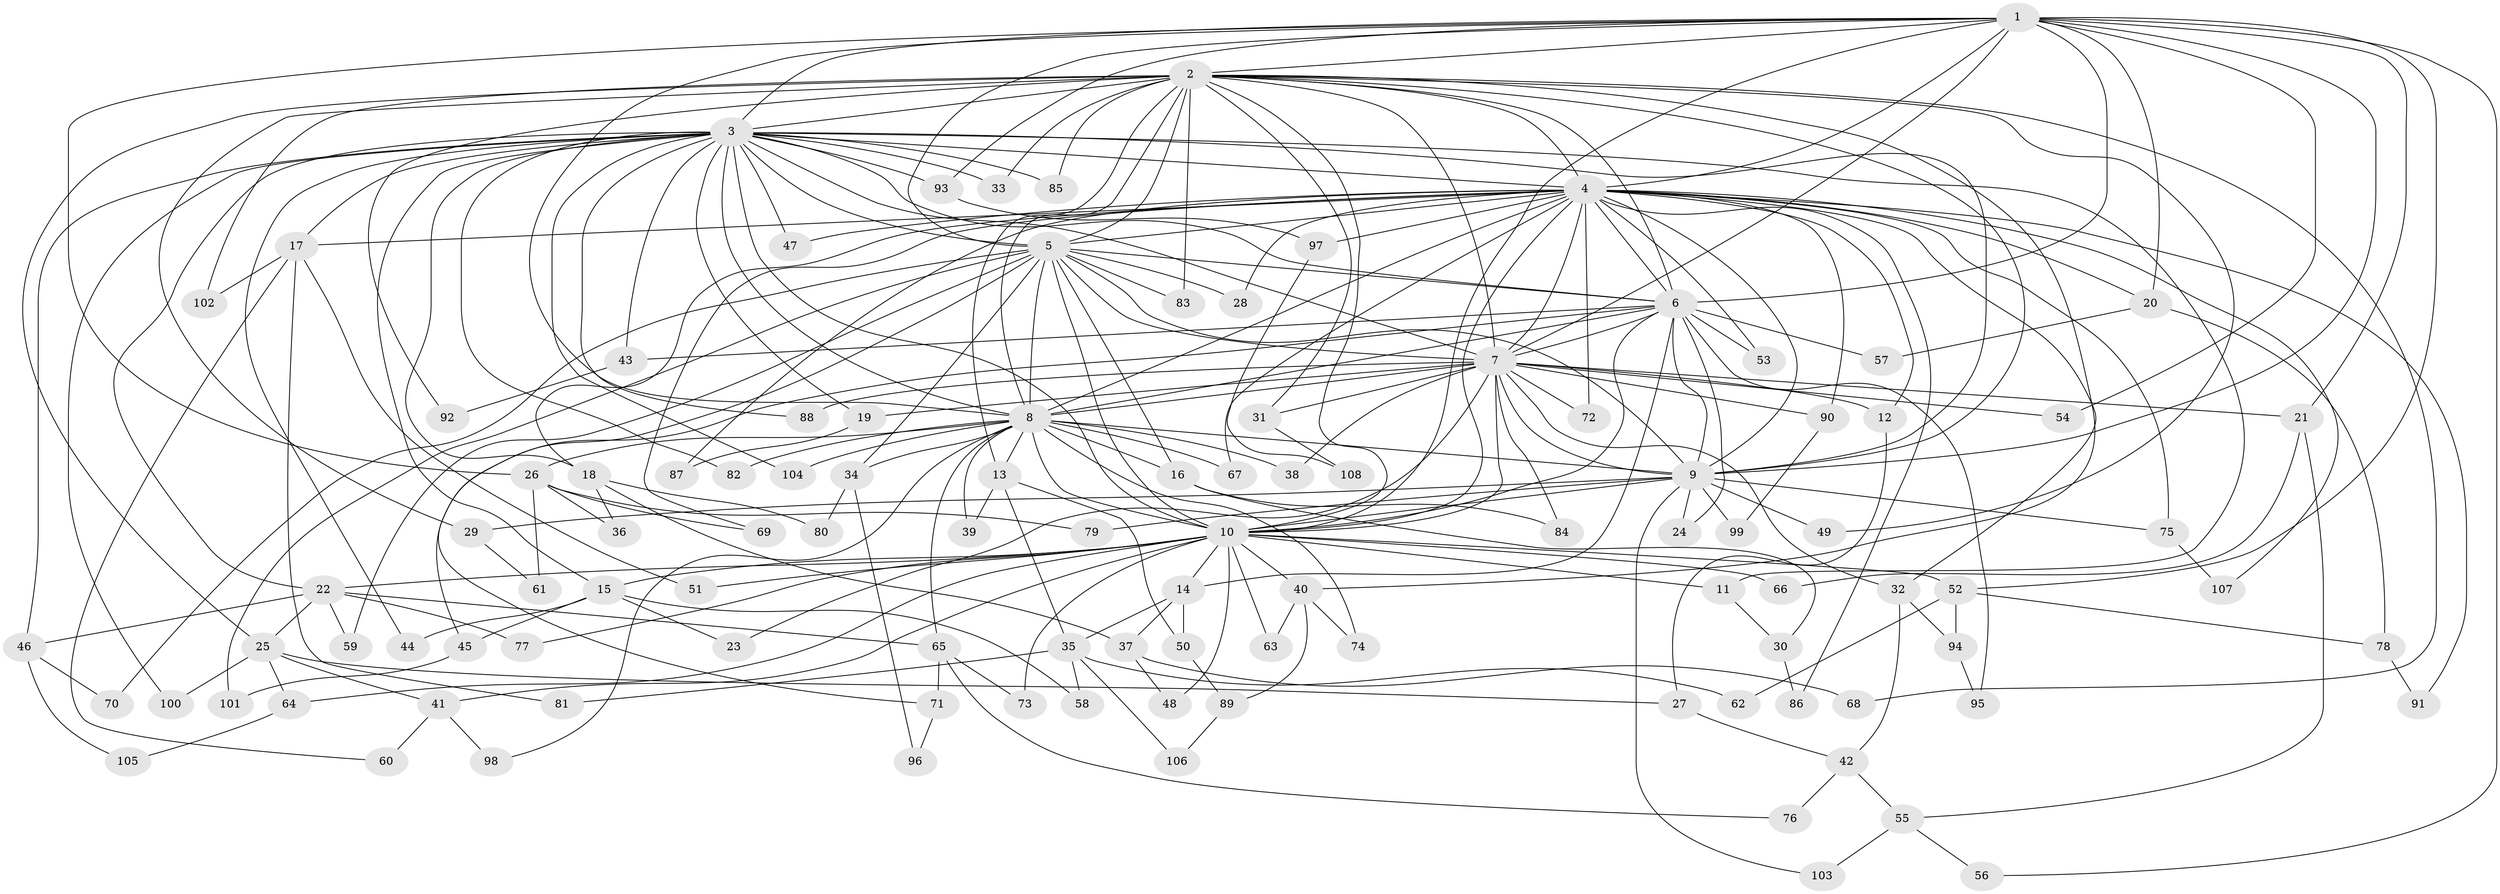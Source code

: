// coarse degree distribution, {25: 0.037037037037037035, 30: 0.012345679012345678, 13: 0.012345679012345678, 21: 0.012345679012345678, 22: 0.012345679012345678, 4: 0.09876543209876543, 3: 0.16049382716049382, 6: 0.08641975308641975, 5: 0.07407407407407407, 2: 0.49382716049382713}
// Generated by graph-tools (version 1.1) at 2025/51/02/27/25 19:51:43]
// undirected, 108 vertices, 241 edges
graph export_dot {
graph [start="1"]
  node [color=gray90,style=filled];
  1;
  2;
  3;
  4;
  5;
  6;
  7;
  8;
  9;
  10;
  11;
  12;
  13;
  14;
  15;
  16;
  17;
  18;
  19;
  20;
  21;
  22;
  23;
  24;
  25;
  26;
  27;
  28;
  29;
  30;
  31;
  32;
  33;
  34;
  35;
  36;
  37;
  38;
  39;
  40;
  41;
  42;
  43;
  44;
  45;
  46;
  47;
  48;
  49;
  50;
  51;
  52;
  53;
  54;
  55;
  56;
  57;
  58;
  59;
  60;
  61;
  62;
  63;
  64;
  65;
  66;
  67;
  68;
  69;
  70;
  71;
  72;
  73;
  74;
  75;
  76;
  77;
  78;
  79;
  80;
  81;
  82;
  83;
  84;
  85;
  86;
  87;
  88;
  89;
  90;
  91;
  92;
  93;
  94;
  95;
  96;
  97;
  98;
  99;
  100;
  101;
  102;
  103;
  104;
  105;
  106;
  107;
  108;
  1 -- 2;
  1 -- 3;
  1 -- 4;
  1 -- 5;
  1 -- 6;
  1 -- 7;
  1 -- 8;
  1 -- 9;
  1 -- 10;
  1 -- 20;
  1 -- 21;
  1 -- 26;
  1 -- 52;
  1 -- 54;
  1 -- 56;
  1 -- 93;
  2 -- 3;
  2 -- 4;
  2 -- 5;
  2 -- 6;
  2 -- 7;
  2 -- 8;
  2 -- 9;
  2 -- 10;
  2 -- 13;
  2 -- 25;
  2 -- 29;
  2 -- 31;
  2 -- 33;
  2 -- 40;
  2 -- 49;
  2 -- 68;
  2 -- 83;
  2 -- 85;
  2 -- 92;
  2 -- 102;
  3 -- 4;
  3 -- 5;
  3 -- 6;
  3 -- 7;
  3 -- 8;
  3 -- 9;
  3 -- 10;
  3 -- 11;
  3 -- 15;
  3 -- 17;
  3 -- 18;
  3 -- 19;
  3 -- 22;
  3 -- 33;
  3 -- 43;
  3 -- 44;
  3 -- 46;
  3 -- 47;
  3 -- 82;
  3 -- 85;
  3 -- 88;
  3 -- 93;
  3 -- 100;
  3 -- 104;
  4 -- 5;
  4 -- 6;
  4 -- 7;
  4 -- 8;
  4 -- 9;
  4 -- 10;
  4 -- 12;
  4 -- 17;
  4 -- 18;
  4 -- 20;
  4 -- 28;
  4 -- 32;
  4 -- 47;
  4 -- 53;
  4 -- 67;
  4 -- 69;
  4 -- 72;
  4 -- 75;
  4 -- 86;
  4 -- 87;
  4 -- 90;
  4 -- 91;
  4 -- 97;
  4 -- 107;
  5 -- 6;
  5 -- 7;
  5 -- 8;
  5 -- 9;
  5 -- 10;
  5 -- 16;
  5 -- 28;
  5 -- 34;
  5 -- 59;
  5 -- 70;
  5 -- 71;
  5 -- 83;
  5 -- 101;
  6 -- 7;
  6 -- 8;
  6 -- 9;
  6 -- 10;
  6 -- 14;
  6 -- 24;
  6 -- 43;
  6 -- 45;
  6 -- 53;
  6 -- 57;
  6 -- 95;
  7 -- 8;
  7 -- 9;
  7 -- 10;
  7 -- 12;
  7 -- 19;
  7 -- 21;
  7 -- 23;
  7 -- 31;
  7 -- 32;
  7 -- 38;
  7 -- 54;
  7 -- 72;
  7 -- 84;
  7 -- 88;
  7 -- 90;
  8 -- 9;
  8 -- 10;
  8 -- 13;
  8 -- 16;
  8 -- 26;
  8 -- 34;
  8 -- 38;
  8 -- 39;
  8 -- 65;
  8 -- 67;
  8 -- 74;
  8 -- 82;
  8 -- 98;
  8 -- 104;
  9 -- 10;
  9 -- 24;
  9 -- 29;
  9 -- 49;
  9 -- 75;
  9 -- 79;
  9 -- 99;
  9 -- 103;
  10 -- 11;
  10 -- 14;
  10 -- 15;
  10 -- 22;
  10 -- 40;
  10 -- 41;
  10 -- 48;
  10 -- 51;
  10 -- 52;
  10 -- 63;
  10 -- 64;
  10 -- 66;
  10 -- 73;
  10 -- 77;
  11 -- 30;
  12 -- 27;
  13 -- 35;
  13 -- 39;
  13 -- 50;
  14 -- 35;
  14 -- 37;
  14 -- 50;
  15 -- 23;
  15 -- 44;
  15 -- 45;
  15 -- 58;
  16 -- 30;
  16 -- 84;
  17 -- 51;
  17 -- 60;
  17 -- 81;
  17 -- 102;
  18 -- 36;
  18 -- 37;
  18 -- 80;
  19 -- 87;
  20 -- 57;
  20 -- 78;
  21 -- 55;
  21 -- 66;
  22 -- 25;
  22 -- 46;
  22 -- 59;
  22 -- 65;
  22 -- 77;
  25 -- 27;
  25 -- 41;
  25 -- 64;
  25 -- 100;
  26 -- 36;
  26 -- 61;
  26 -- 69;
  26 -- 79;
  27 -- 42;
  29 -- 61;
  30 -- 86;
  31 -- 108;
  32 -- 42;
  32 -- 94;
  34 -- 80;
  34 -- 96;
  35 -- 58;
  35 -- 62;
  35 -- 81;
  35 -- 106;
  37 -- 48;
  37 -- 68;
  40 -- 63;
  40 -- 74;
  40 -- 89;
  41 -- 60;
  41 -- 98;
  42 -- 55;
  42 -- 76;
  43 -- 92;
  45 -- 101;
  46 -- 70;
  46 -- 105;
  50 -- 89;
  52 -- 62;
  52 -- 78;
  52 -- 94;
  55 -- 56;
  55 -- 103;
  64 -- 105;
  65 -- 71;
  65 -- 73;
  65 -- 76;
  71 -- 96;
  75 -- 107;
  78 -- 91;
  89 -- 106;
  90 -- 99;
  93 -- 97;
  94 -- 95;
  97 -- 108;
}
